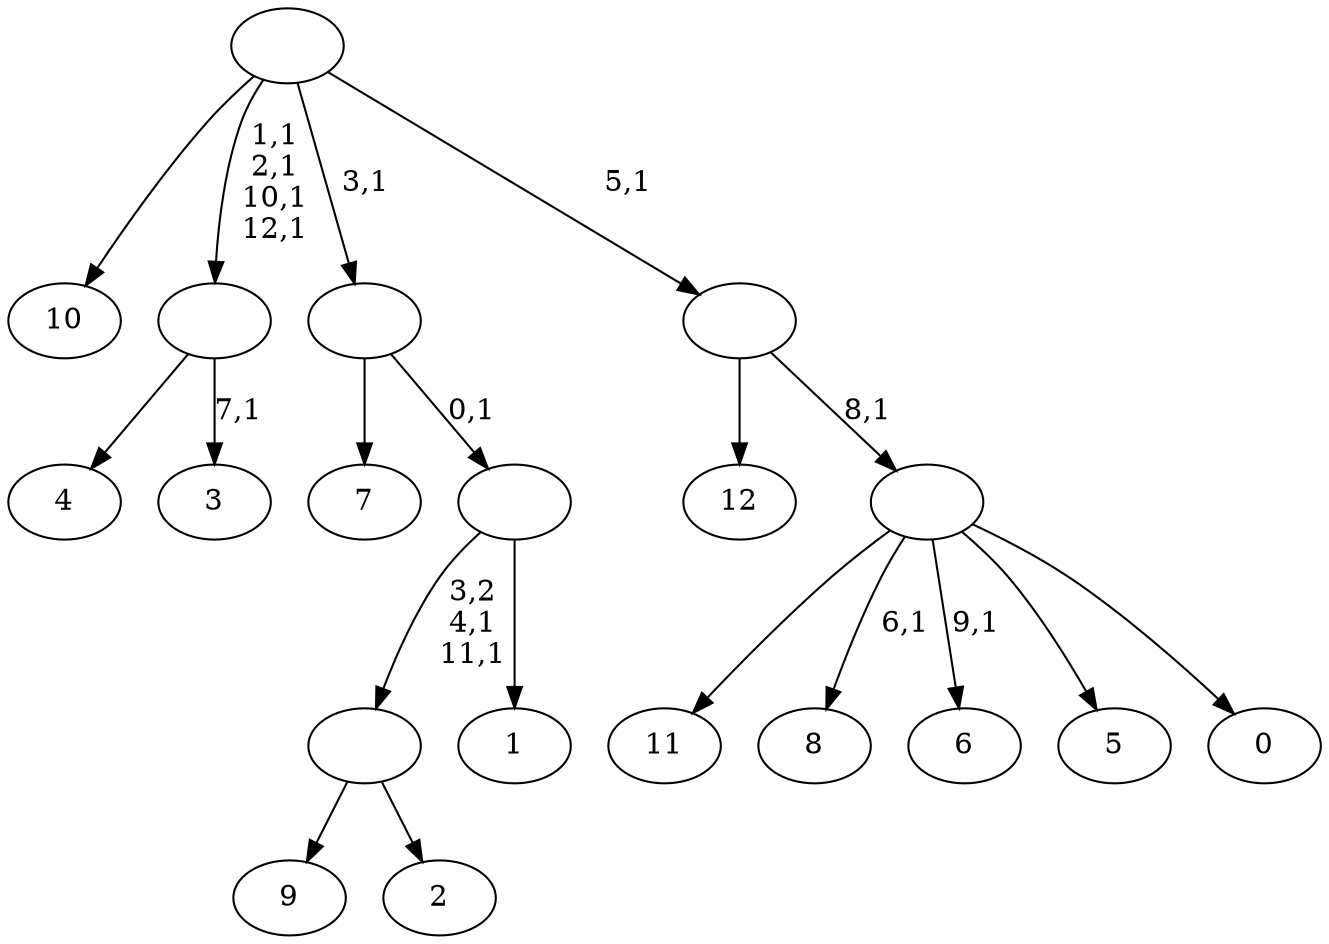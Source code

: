digraph T {
	26 [label="12"]
	25 [label="11"]
	24 [label="10"]
	23 [label="9"]
	22 [label="8"]
	20 [label="7"]
	19 [label="6"]
	17 [label="5"]
	16 [label="4"]
	15 [label="3"]
	13 [label=""]
	9 [label="2"]
	8 [label=""]
	6 [label="1"]
	5 [label=""]
	4 [label=""]
	3 [label="0"]
	2 [label=""]
	1 [label=""]
	0 [label=""]
	13 -> 15 [label="7,1"]
	13 -> 16 [label=""]
	8 -> 23 [label=""]
	8 -> 9 [label=""]
	5 -> 8 [label="3,2\n4,1\n11,1"]
	5 -> 6 [label=""]
	4 -> 20 [label=""]
	4 -> 5 [label="0,1"]
	2 -> 19 [label="9,1"]
	2 -> 22 [label="6,1"]
	2 -> 25 [label=""]
	2 -> 17 [label=""]
	2 -> 3 [label=""]
	1 -> 26 [label=""]
	1 -> 2 [label="8,1"]
	0 -> 13 [label="1,1\n2,1\n10,1\n12,1"]
	0 -> 24 [label=""]
	0 -> 4 [label="3,1"]
	0 -> 1 [label="5,1"]
}
